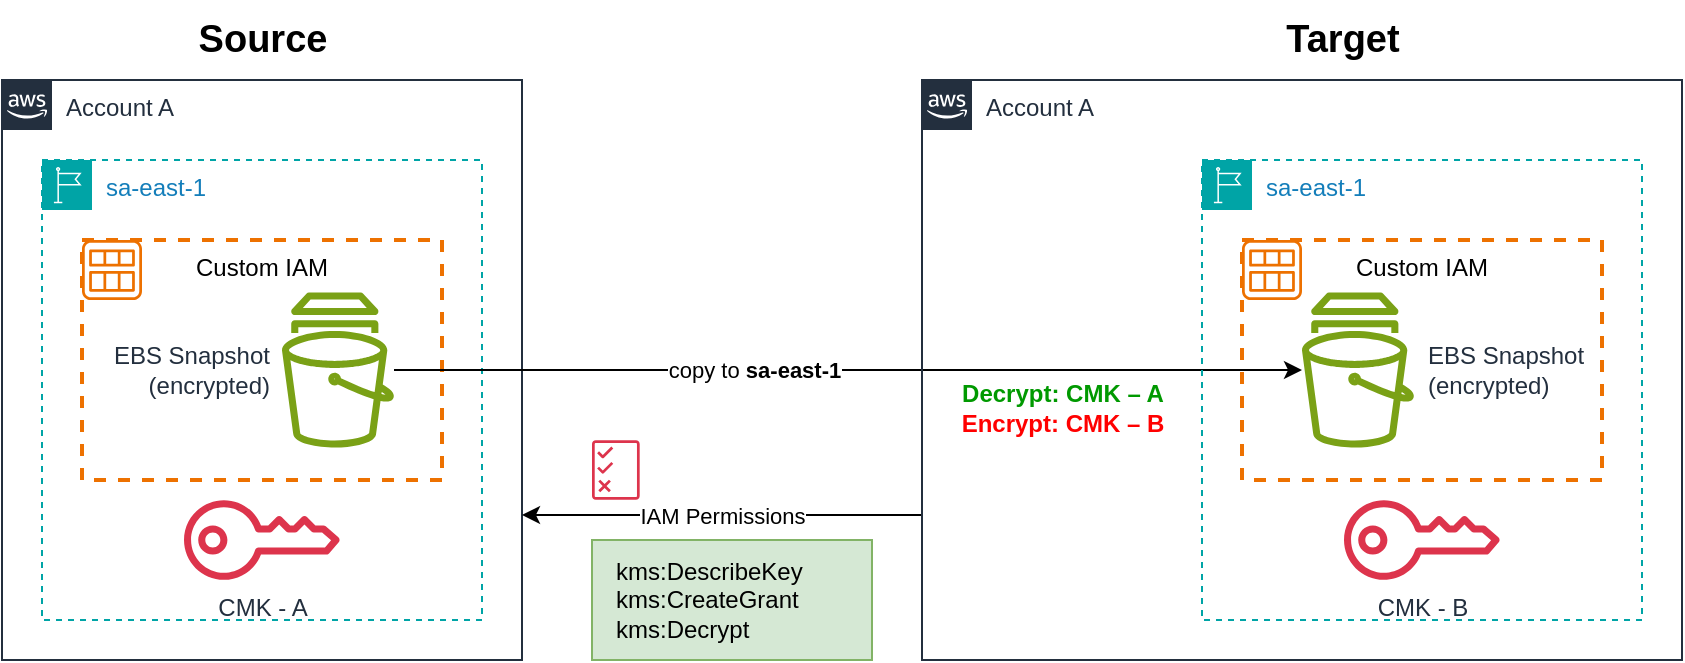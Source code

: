 <mxfile version="22.1.16" type="device">
  <diagram name="Page-1" id="e-qlTSm_JzKPl37StMg4">
    <mxGraphModel dx="1218" dy="1184" grid="1" gridSize="10" guides="1" tooltips="1" connect="1" arrows="1" fold="1" page="1" pageScale="1" pageWidth="850" pageHeight="1100" math="0" shadow="0">
      <root>
        <mxCell id="0" />
        <mxCell id="1" parent="0" />
        <mxCell id="BXRRf0xmkd7hxq-maEUf-2" value="Account A" style="points=[[0,0],[0.25,0],[0.5,0],[0.75,0],[1,0],[1,0.25],[1,0.5],[1,0.75],[1,1],[0.75,1],[0.5,1],[0.25,1],[0,1],[0,0.75],[0,0.5],[0,0.25]];outlineConnect=0;gradientColor=none;html=1;whiteSpace=wrap;fontSize=12;fontStyle=0;container=1;pointerEvents=0;collapsible=0;recursiveResize=0;shape=mxgraph.aws4.group;grIcon=mxgraph.aws4.group_aws_cloud_alt;strokeColor=#232F3E;fillColor=none;verticalAlign=top;align=left;spacingLeft=30;fontColor=#232F3E;dashed=0;" parent="1" vertex="1">
          <mxGeometry x="130" y="270" width="260" height="290" as="geometry" />
        </mxCell>
        <mxCell id="ShSFl2bevGg6WWyvlMUg-3" value="sa-east-1" style="points=[[0,0],[0.25,0],[0.5,0],[0.75,0],[1,0],[1,0.25],[1,0.5],[1,0.75],[1,1],[0.75,1],[0.5,1],[0.25,1],[0,1],[0,0.75],[0,0.5],[0,0.25]];outlineConnect=0;gradientColor=none;html=1;whiteSpace=wrap;fontSize=12;fontStyle=0;container=1;pointerEvents=0;collapsible=0;recursiveResize=0;shape=mxgraph.aws4.group;grIcon=mxgraph.aws4.group_region;strokeColor=#00A4A6;fillColor=none;verticalAlign=top;align=left;spacingLeft=30;fontColor=#147EBA;dashed=1;" parent="BXRRf0xmkd7hxq-maEUf-2" vertex="1">
          <mxGeometry x="20" y="40" width="220" height="230" as="geometry" />
        </mxCell>
        <mxCell id="BXRRf0xmkd7hxq-maEUf-5" value="Custom IAM" style="rounded=0;whiteSpace=wrap;html=1;dashed=1;fillColor=none;verticalAlign=top;strokeColor=#ED7100;strokeWidth=2;" parent="ShSFl2bevGg6WWyvlMUg-3" vertex="1">
          <mxGeometry x="20" y="40" width="180" height="120" as="geometry" />
        </mxCell>
        <mxCell id="BXRRf0xmkd7hxq-maEUf-4" value="" style="sketch=0;outlineConnect=0;fontColor=#232F3E;gradientColor=none;fillColor=#ED7100;strokeColor=none;dashed=0;verticalLabelPosition=bottom;verticalAlign=top;align=center;html=1;fontSize=12;fontStyle=0;aspect=fixed;pointerEvents=1;shape=mxgraph.aws4.ami;" parent="ShSFl2bevGg6WWyvlMUg-3" vertex="1">
          <mxGeometry x="20" y="40" width="30" height="30" as="geometry" />
        </mxCell>
        <mxCell id="ShSFl2bevGg6WWyvlMUg-5" value="EBS Snapshot&lt;br&gt;(encrypted)" style="sketch=0;outlineConnect=0;fontColor=#232F3E;gradientColor=none;fillColor=#7AA116;strokeColor=none;dashed=0;verticalLabelPosition=middle;verticalAlign=middle;align=right;html=1;fontSize=12;fontStyle=0;aspect=fixed;pointerEvents=1;shape=mxgraph.aws4.snapshot;labelPosition=left;spacingRight=5;" parent="ShSFl2bevGg6WWyvlMUg-3" vertex="1">
          <mxGeometry x="120" y="66" width="56" height="78" as="geometry" />
        </mxCell>
        <mxCell id="ShSFl2bevGg6WWyvlMUg-7" value="CMK - A" style="sketch=0;outlineConnect=0;fontColor=#232F3E;gradientColor=none;fillColor=#DD344C;strokeColor=none;dashed=0;verticalLabelPosition=bottom;verticalAlign=top;align=center;html=1;fontSize=12;fontStyle=0;aspect=fixed;pointerEvents=1;shape=mxgraph.aws4.addon;" parent="ShSFl2bevGg6WWyvlMUg-3" vertex="1">
          <mxGeometry x="71" y="170" width="78" height="40" as="geometry" />
        </mxCell>
        <mxCell id="ShSFl2bevGg6WWyvlMUg-1" value="Source" style="text;html=1;align=center;verticalAlign=middle;resizable=0;points=[];autosize=1;strokeColor=none;fillColor=none;fontSize=19;fontStyle=1" parent="1" vertex="1">
          <mxGeometry x="215" y="230" width="90" height="40" as="geometry" />
        </mxCell>
        <mxCell id="ShSFl2bevGg6WWyvlMUg-14" value="copy to &lt;b&gt;sa-east-1&lt;/b&gt;" style="edgeStyle=orthogonalEdgeStyle;rounded=0;orthogonalLoop=1;jettySize=auto;html=1;" parent="1" source="ShSFl2bevGg6WWyvlMUg-5" target="4L4uHun0ISjpt8aqYrYQ-5" edge="1">
          <mxGeometry x="-0.208" relative="1" as="geometry">
            <mxPoint x="550" y="415" as="targetPoint" />
            <mxPoint as="offset" />
          </mxGeometry>
        </mxCell>
        <mxCell id="ShSFl2bevGg6WWyvlMUg-16" value="" style="sketch=0;outlineConnect=0;fontColor=#232F3E;gradientColor=none;fillColor=#DD344C;strokeColor=none;dashed=0;verticalLabelPosition=bottom;verticalAlign=top;align=center;html=1;fontSize=12;fontStyle=0;aspect=fixed;pointerEvents=1;shape=mxgraph.aws4.permissions;" parent="1" vertex="1">
          <mxGeometry x="425" y="450" width="23.84" height="30" as="geometry" />
        </mxCell>
        <mxCell id="ShSFl2bevGg6WWyvlMUg-17" value="kms:DescribeKey&lt;br&gt; kms:CreateGrant&lt;br&gt; kms:Decrypt" style="rounded=0;whiteSpace=wrap;html=1;align=left;spacingLeft=10;fillColor=#d5e8d4;strokeColor=#82b366;" parent="1" vertex="1">
          <mxGeometry x="425" y="500" width="140" height="60" as="geometry" />
        </mxCell>
        <mxCell id="4L4uHun0ISjpt8aqYrYQ-8" value="IAM Permissions" style="edgeStyle=orthogonalEdgeStyle;rounded=0;orthogonalLoop=1;jettySize=auto;html=1;exitX=0;exitY=0.75;exitDx=0;exitDy=0;entryX=1;entryY=0.75;entryDx=0;entryDy=0;" edge="1" parent="1" source="4L4uHun0ISjpt8aqYrYQ-1" target="BXRRf0xmkd7hxq-maEUf-2">
          <mxGeometry relative="1" as="geometry" />
        </mxCell>
        <mxCell id="4L4uHun0ISjpt8aqYrYQ-1" value="Account A" style="points=[[0,0],[0.25,0],[0.5,0],[0.75,0],[1,0],[1,0.25],[1,0.5],[1,0.75],[1,1],[0.75,1],[0.5,1],[0.25,1],[0,1],[0,0.75],[0,0.5],[0,0.25]];outlineConnect=0;gradientColor=none;html=1;whiteSpace=wrap;fontSize=12;fontStyle=0;container=1;pointerEvents=0;collapsible=0;recursiveResize=0;shape=mxgraph.aws4.group;grIcon=mxgraph.aws4.group_aws_cloud_alt;strokeColor=#232F3E;fillColor=none;verticalAlign=top;align=left;spacingLeft=30;fontColor=#232F3E;dashed=0;" vertex="1" parent="1">
          <mxGeometry x="590" y="270" width="380" height="290" as="geometry" />
        </mxCell>
        <mxCell id="4L4uHun0ISjpt8aqYrYQ-2" value="sa-east-1" style="points=[[0,0],[0.25,0],[0.5,0],[0.75,0],[1,0],[1,0.25],[1,0.5],[1,0.75],[1,1],[0.75,1],[0.5,1],[0.25,1],[0,1],[0,0.75],[0,0.5],[0,0.25]];outlineConnect=0;gradientColor=none;html=1;whiteSpace=wrap;fontSize=12;fontStyle=0;container=1;pointerEvents=0;collapsible=0;recursiveResize=0;shape=mxgraph.aws4.group;grIcon=mxgraph.aws4.group_region;strokeColor=#00A4A6;fillColor=none;verticalAlign=top;align=left;spacingLeft=30;fontColor=#147EBA;dashed=1;" vertex="1" parent="4L4uHun0ISjpt8aqYrYQ-1">
          <mxGeometry x="140" y="40" width="220" height="230" as="geometry" />
        </mxCell>
        <mxCell id="4L4uHun0ISjpt8aqYrYQ-3" value="Custom IAM" style="rounded=0;whiteSpace=wrap;html=1;dashed=1;fillColor=none;verticalAlign=top;strokeColor=#ED7100;strokeWidth=2;" vertex="1" parent="4L4uHun0ISjpt8aqYrYQ-2">
          <mxGeometry x="20" y="40" width="180" height="120" as="geometry" />
        </mxCell>
        <mxCell id="4L4uHun0ISjpt8aqYrYQ-4" value="" style="sketch=0;outlineConnect=0;fontColor=#232F3E;gradientColor=none;fillColor=#ED7100;strokeColor=none;dashed=0;verticalLabelPosition=bottom;verticalAlign=top;align=center;html=1;fontSize=12;fontStyle=0;aspect=fixed;pointerEvents=1;shape=mxgraph.aws4.ami;" vertex="1" parent="4L4uHun0ISjpt8aqYrYQ-2">
          <mxGeometry x="20" y="40" width="30" height="30" as="geometry" />
        </mxCell>
        <mxCell id="4L4uHun0ISjpt8aqYrYQ-5" value="EBS Snapshot&lt;br&gt;(encrypted)" style="sketch=0;outlineConnect=0;fontColor=#232F3E;gradientColor=none;fillColor=#7AA116;strokeColor=none;dashed=0;verticalLabelPosition=middle;verticalAlign=middle;align=left;html=1;fontSize=12;fontStyle=0;aspect=fixed;pointerEvents=1;shape=mxgraph.aws4.snapshot;labelPosition=right;spacingRight=0;spacingLeft=5;" vertex="1" parent="4L4uHun0ISjpt8aqYrYQ-2">
          <mxGeometry x="50" y="66" width="56" height="78" as="geometry" />
        </mxCell>
        <mxCell id="4L4uHun0ISjpt8aqYrYQ-6" value="CMK - B" style="sketch=0;outlineConnect=0;fontColor=#232F3E;gradientColor=none;fillColor=#DD344C;strokeColor=none;dashed=0;verticalLabelPosition=bottom;verticalAlign=top;align=center;html=1;fontSize=12;fontStyle=0;aspect=fixed;pointerEvents=1;shape=mxgraph.aws4.addon;" vertex="1" parent="4L4uHun0ISjpt8aqYrYQ-2">
          <mxGeometry x="71" y="170" width="78" height="40" as="geometry" />
        </mxCell>
        <mxCell id="4L4uHun0ISjpt8aqYrYQ-9" value="&lt;font color=&quot;#009900&quot;&gt;&lt;b&gt;Decrypt: CMK – A&lt;/b&gt;&lt;br&gt;&lt;/font&gt;&lt;b&gt;&lt;font color=&quot;#ff0000&quot;&gt;Encrypt: CMK – B&lt;/font&gt;&lt;/b&gt;" style="text;html=1;align=center;verticalAlign=middle;resizable=0;points=[];autosize=1;strokeColor=none;fillColor=none;" vertex="1" parent="4L4uHun0ISjpt8aqYrYQ-1">
          <mxGeometry x="10" y="144" width="120" height="40" as="geometry" />
        </mxCell>
        <mxCell id="4L4uHun0ISjpt8aqYrYQ-7" value="Target" style="text;html=1;align=center;verticalAlign=middle;resizable=0;points=[];autosize=1;strokeColor=none;fillColor=none;fontSize=19;fontStyle=1" vertex="1" parent="1">
          <mxGeometry x="760" y="230" width="80" height="40" as="geometry" />
        </mxCell>
      </root>
    </mxGraphModel>
  </diagram>
</mxfile>
